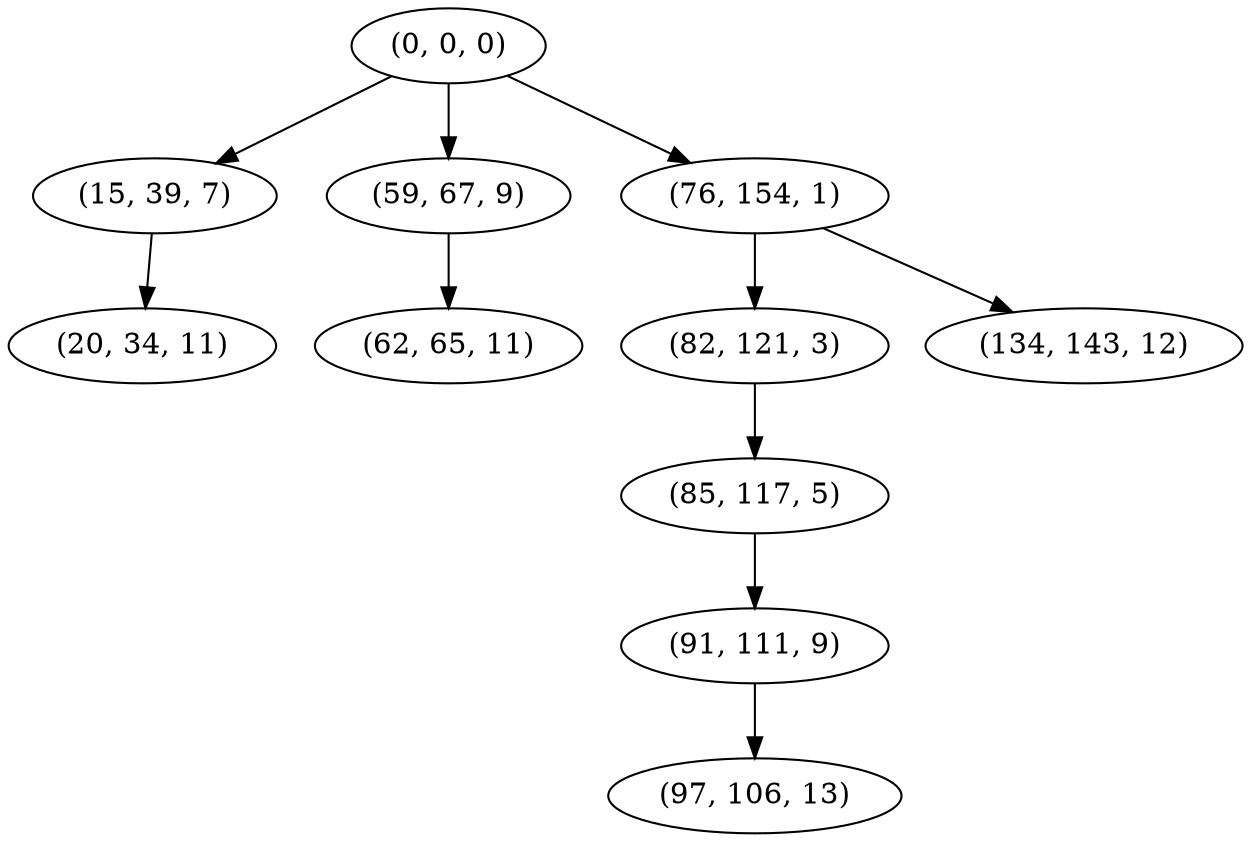 digraph tree {
    "(0, 0, 0)";
    "(15, 39, 7)";
    "(20, 34, 11)";
    "(59, 67, 9)";
    "(62, 65, 11)";
    "(76, 154, 1)";
    "(82, 121, 3)";
    "(85, 117, 5)";
    "(91, 111, 9)";
    "(97, 106, 13)";
    "(134, 143, 12)";
    "(0, 0, 0)" -> "(15, 39, 7)";
    "(0, 0, 0)" -> "(59, 67, 9)";
    "(0, 0, 0)" -> "(76, 154, 1)";
    "(15, 39, 7)" -> "(20, 34, 11)";
    "(59, 67, 9)" -> "(62, 65, 11)";
    "(76, 154, 1)" -> "(82, 121, 3)";
    "(76, 154, 1)" -> "(134, 143, 12)";
    "(82, 121, 3)" -> "(85, 117, 5)";
    "(85, 117, 5)" -> "(91, 111, 9)";
    "(91, 111, 9)" -> "(97, 106, 13)";
}
